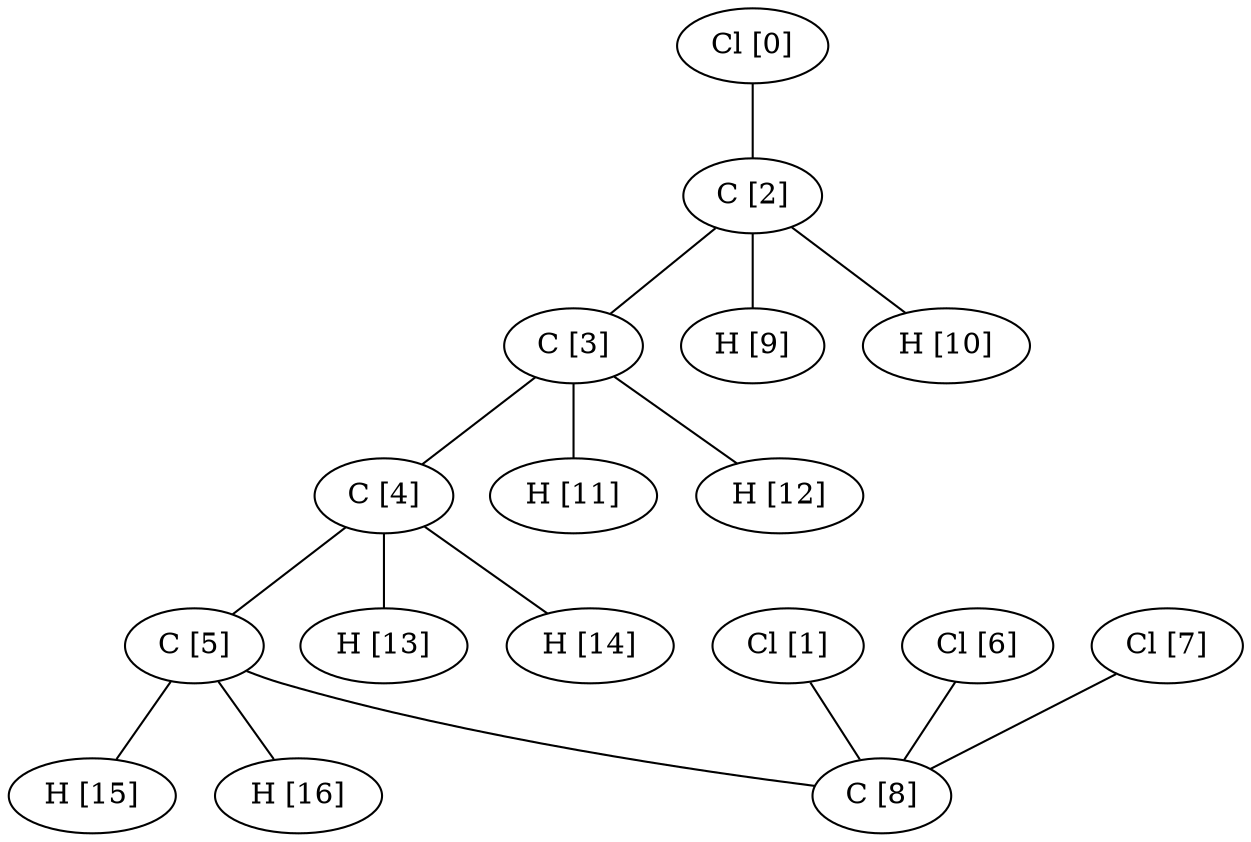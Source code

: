 graph G {
0[label="Cl [0]"];
1[label="Cl [1]"];
2[label="C [2]"];
3[label="C [3]"];
4[label="C [4]"];
5[label="C [5]"];
6[label="Cl [6]"];
7[label="Cl [7]"];
8[label="C [8]"];
9[label="H [9]"];
10[label="H [10]"];
11[label="H [11]"];
12[label="H [12]"];
13[label="H [13]"];
14[label="H [14]"];
15[label="H [15]"];
16[label="H [16]"];
0--2 ;
1--8 ;
2--3 ;
2--9 ;
2--10 ;
3--4 ;
3--11 ;
3--12 ;
4--5 ;
4--13 ;
4--14 ;
5--8 ;
5--15 ;
5--16 ;
6--8 ;
7--8 ;
}

